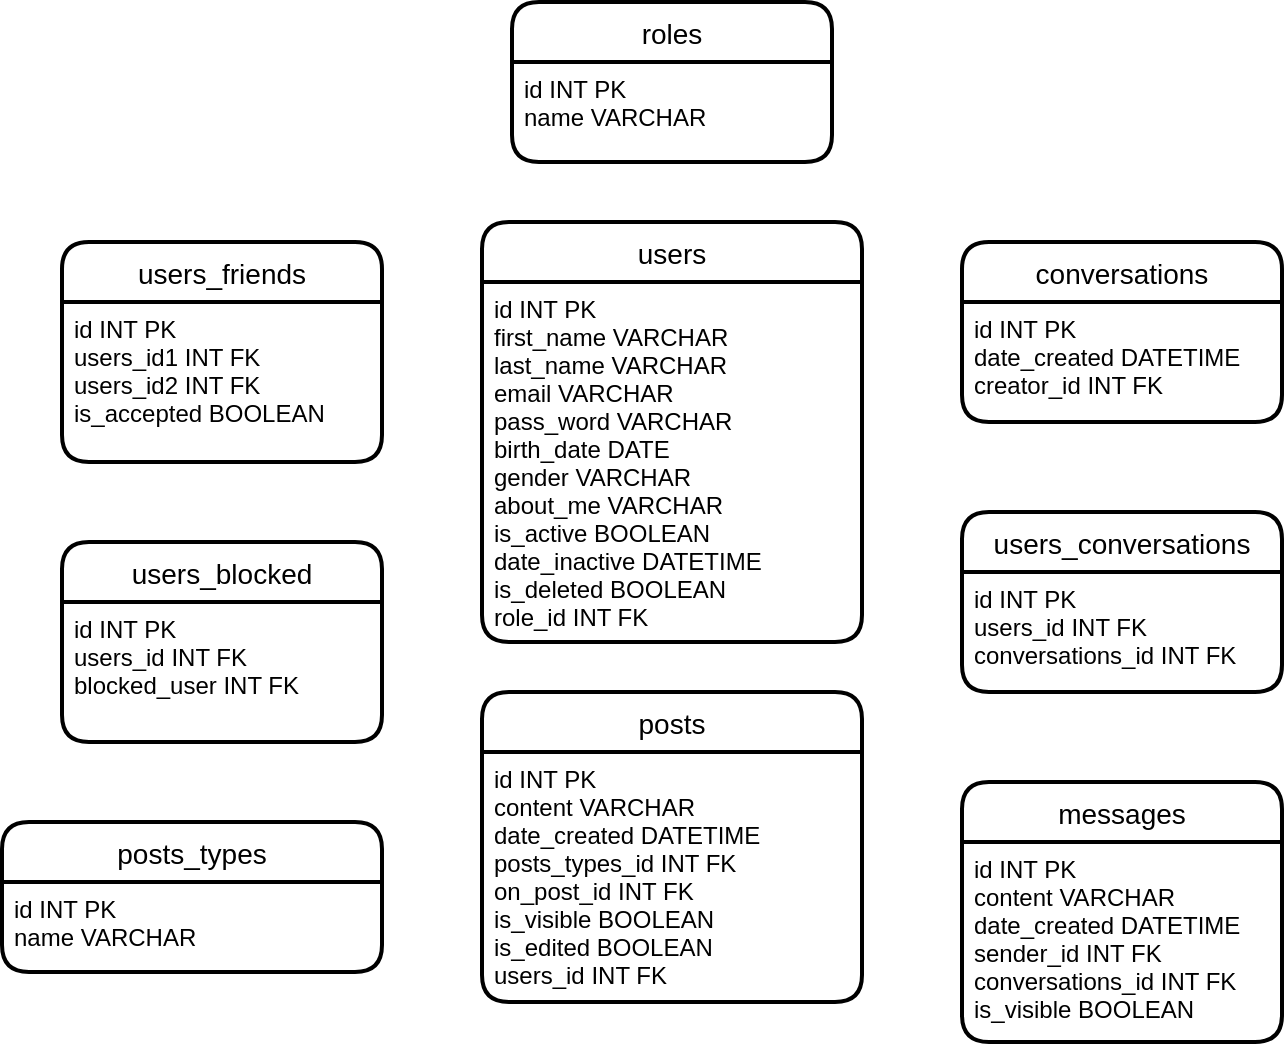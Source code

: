 <mxfile>
    <diagram id="P3E_55pYlSo_qYcGJgf6" name="Page-1">
        <mxGraphModel dx="804" dy="422" grid="1" gridSize="10" guides="1" tooltips="1" connect="1" arrows="1" fold="1" page="1" pageScale="1" pageWidth="827" pageHeight="1169" math="0" shadow="0">
            <root>
                <mxCell id="0"/>
                <mxCell id="1" parent="0"/>
                <mxCell id="2" value="roles" style="swimlane;childLayout=stackLayout;horizontal=1;startSize=30;horizontalStack=0;rounded=1;fontSize=14;fontStyle=0;strokeWidth=2;resizeParent=0;resizeLast=1;shadow=0;dashed=0;align=center;" parent="1" vertex="1">
                    <mxGeometry x="315" y="40" width="160" height="80" as="geometry"/>
                </mxCell>
                <mxCell id="3" value="id INT PK&#10;name VARCHAR" style="align=left;strokeColor=none;fillColor=none;spacingLeft=4;fontSize=12;verticalAlign=top;resizable=0;rotatable=0;part=1;" parent="2" vertex="1">
                    <mxGeometry y="30" width="160" height="50" as="geometry"/>
                </mxCell>
                <mxCell id="10" value="users_friends" style="swimlane;childLayout=stackLayout;horizontal=1;startSize=30;horizontalStack=0;rounded=1;fontSize=14;fontStyle=0;strokeWidth=2;resizeParent=0;resizeLast=1;shadow=0;dashed=0;align=center;" parent="1" vertex="1">
                    <mxGeometry x="90" y="160" width="160" height="110" as="geometry"/>
                </mxCell>
                <mxCell id="12" style="edgeStyle=none;html=1;" parent="10" source="11" target="10" edge="1">
                    <mxGeometry relative="1" as="geometry"/>
                </mxCell>
                <mxCell id="11" value="id INT PK&#10;users_id1 INT FK&#10;users_id2 INT FK&#10;is_accepted BOOLEAN" style="align=left;strokeColor=none;fillColor=none;spacingLeft=4;fontSize=12;verticalAlign=top;resizable=0;rotatable=0;part=1;" parent="10" vertex="1">
                    <mxGeometry y="30" width="160" height="80" as="geometry"/>
                </mxCell>
                <mxCell id="13" value="users_blocked" style="swimlane;childLayout=stackLayout;horizontal=1;startSize=30;horizontalStack=0;rounded=1;fontSize=14;fontStyle=0;strokeWidth=2;resizeParent=0;resizeLast=1;shadow=0;dashed=0;align=center;" parent="1" vertex="1">
                    <mxGeometry x="90" y="310" width="160" height="100" as="geometry"/>
                </mxCell>
                <mxCell id="14" style="edgeStyle=none;html=1;" parent="13" source="15" target="13" edge="1">
                    <mxGeometry relative="1" as="geometry"/>
                </mxCell>
                <mxCell id="15" value="id INT PK&#10;users_id INT FK&#10;blocked_user INT FK" style="align=left;strokeColor=none;fillColor=none;spacingLeft=4;fontSize=12;verticalAlign=top;resizable=0;rotatable=0;part=1;" parent="13" vertex="1">
                    <mxGeometry y="30" width="160" height="70" as="geometry"/>
                </mxCell>
                <mxCell id="16" value="users" style="swimlane;childLayout=stackLayout;horizontal=1;startSize=30;horizontalStack=0;rounded=1;fontSize=14;fontStyle=0;strokeWidth=2;resizeParent=0;resizeLast=1;shadow=0;dashed=0;align=center;" parent="1" vertex="1">
                    <mxGeometry x="300" y="150" width="190" height="210" as="geometry"/>
                </mxCell>
                <mxCell id="17" style="edgeStyle=none;html=1;" parent="16" source="18" target="16" edge="1">
                    <mxGeometry relative="1" as="geometry"/>
                </mxCell>
                <mxCell id="18" value="id INT PK&#10;first_name VARCHAR&#10;last_name VARCHAR&#10;email VARCHAR&#10;pass_word VARCHAR&#10;birth_date DATE&#10;gender VARCHAR&#10;about_me VARCHAR&#10;is_active BOOLEAN&#10;date_inactive DATETIME&#10;is_deleted BOOLEAN&#10;role_id INT FK" style="align=left;strokeColor=none;fillColor=none;spacingLeft=4;fontSize=12;verticalAlign=top;resizable=0;rotatable=0;part=1;" parent="16" vertex="1">
                    <mxGeometry y="30" width="190" height="180" as="geometry"/>
                </mxCell>
                <mxCell id="25" value="posts" style="swimlane;childLayout=stackLayout;horizontal=1;startSize=30;horizontalStack=0;rounded=1;fontSize=14;fontStyle=0;strokeWidth=2;resizeParent=0;resizeLast=1;shadow=0;dashed=0;align=center;" parent="1" vertex="1">
                    <mxGeometry x="300" y="385" width="190" height="155" as="geometry"/>
                </mxCell>
                <mxCell id="26" style="edgeStyle=none;html=1;" parent="25" source="27" target="25" edge="1">
                    <mxGeometry relative="1" as="geometry"/>
                </mxCell>
                <mxCell id="27" value="id INT PK&#10;content VARCHAR&#10;date_created DATETIME&#10;posts_types_id INT FK&#10;on_post_id INT FK&#10;is_visible BOOLEAN&#10;is_edited BOOLEAN&#10;users_id INT FK" style="align=left;strokeColor=none;fillColor=none;spacingLeft=4;fontSize=12;verticalAlign=top;resizable=0;rotatable=0;part=1;" parent="25" vertex="1">
                    <mxGeometry y="30" width="190" height="125" as="geometry"/>
                </mxCell>
                <mxCell id="28" value="posts_types" style="swimlane;childLayout=stackLayout;horizontal=1;startSize=30;horizontalStack=0;rounded=1;fontSize=14;fontStyle=0;strokeWidth=2;resizeParent=0;resizeLast=1;shadow=0;dashed=0;align=center;" parent="1" vertex="1">
                    <mxGeometry x="60" y="450" width="190" height="75" as="geometry"/>
                </mxCell>
                <mxCell id="29" style="edgeStyle=none;html=1;" parent="28" source="30" target="28" edge="1">
                    <mxGeometry relative="1" as="geometry"/>
                </mxCell>
                <mxCell id="30" value="id INT PK&#10;name VARCHAR " style="align=left;strokeColor=none;fillColor=none;spacingLeft=4;fontSize=12;verticalAlign=top;resizable=0;rotatable=0;part=1;" parent="28" vertex="1">
                    <mxGeometry y="30" width="190" height="45" as="geometry"/>
                </mxCell>
                <mxCell id="34" value="conversations" style="swimlane;childLayout=stackLayout;horizontal=1;startSize=30;horizontalStack=0;rounded=1;fontSize=14;fontStyle=0;strokeWidth=2;resizeParent=0;resizeLast=1;shadow=0;dashed=0;align=center;" parent="1" vertex="1">
                    <mxGeometry x="540" y="160" width="160" height="90" as="geometry"/>
                </mxCell>
                <mxCell id="35" style="edgeStyle=none;html=1;" parent="34" source="36" target="34" edge="1">
                    <mxGeometry relative="1" as="geometry"/>
                </mxCell>
                <mxCell id="36" value="id INT PK&#10;date_created DATETIME&#10;creator_id INT FK" style="align=left;strokeColor=none;fillColor=none;spacingLeft=4;fontSize=12;verticalAlign=top;resizable=0;rotatable=0;part=1;" parent="34" vertex="1">
                    <mxGeometry y="30" width="160" height="60" as="geometry"/>
                </mxCell>
                <mxCell id="37" value="users_conversations" style="swimlane;childLayout=stackLayout;horizontal=1;startSize=30;horizontalStack=0;rounded=1;fontSize=14;fontStyle=0;strokeWidth=2;resizeParent=0;resizeLast=1;shadow=0;dashed=0;align=center;" parent="1" vertex="1">
                    <mxGeometry x="540" y="295" width="160" height="90" as="geometry"/>
                </mxCell>
                <mxCell id="38" style="edgeStyle=none;html=1;" parent="37" source="39" target="37" edge="1">
                    <mxGeometry relative="1" as="geometry"/>
                </mxCell>
                <mxCell id="39" value="id INT PK&#10;users_id INT FK&#10;conversations_id INT FK" style="align=left;strokeColor=none;fillColor=none;spacingLeft=4;fontSize=12;verticalAlign=top;resizable=0;rotatable=0;part=1;" parent="37" vertex="1">
                    <mxGeometry y="30" width="160" height="60" as="geometry"/>
                </mxCell>
                <mxCell id="40" value="messages" style="swimlane;childLayout=stackLayout;horizontal=1;startSize=30;horizontalStack=0;rounded=1;fontSize=14;fontStyle=0;strokeWidth=2;resizeParent=0;resizeLast=1;shadow=0;dashed=0;align=center;" parent="1" vertex="1">
                    <mxGeometry x="540" y="430" width="160" height="130" as="geometry"/>
                </mxCell>
                <mxCell id="41" style="edgeStyle=none;html=1;" parent="40" source="42" target="40" edge="1">
                    <mxGeometry relative="1" as="geometry"/>
                </mxCell>
                <mxCell id="42" value="id INT PK&#10;content VARCHAR&#10;date_created DATETIME&#10;sender_id INT FK&#10;conversations_id INT FK&#10;is_visible BOOLEAN" style="align=left;strokeColor=none;fillColor=none;spacingLeft=4;fontSize=12;verticalAlign=top;resizable=0;rotatable=0;part=1;" parent="40" vertex="1">
                    <mxGeometry y="30" width="160" height="100" as="geometry"/>
                </mxCell>
            </root>
        </mxGraphModel>
    </diagram>
</mxfile>